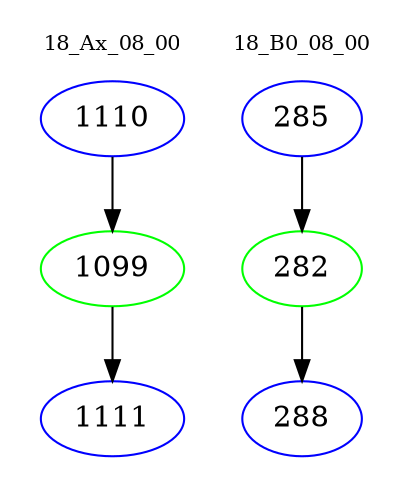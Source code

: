 digraph{
subgraph cluster_0 {
color = white
label = "18_Ax_08_00";
fontsize=10;
T0_1110 [label="1110", color="blue"]
T0_1110 -> T0_1099 [color="black"]
T0_1099 [label="1099", color="green"]
T0_1099 -> T0_1111 [color="black"]
T0_1111 [label="1111", color="blue"]
}
subgraph cluster_1 {
color = white
label = "18_B0_08_00";
fontsize=10;
T1_285 [label="285", color="blue"]
T1_285 -> T1_282 [color="black"]
T1_282 [label="282", color="green"]
T1_282 -> T1_288 [color="black"]
T1_288 [label="288", color="blue"]
}
}
